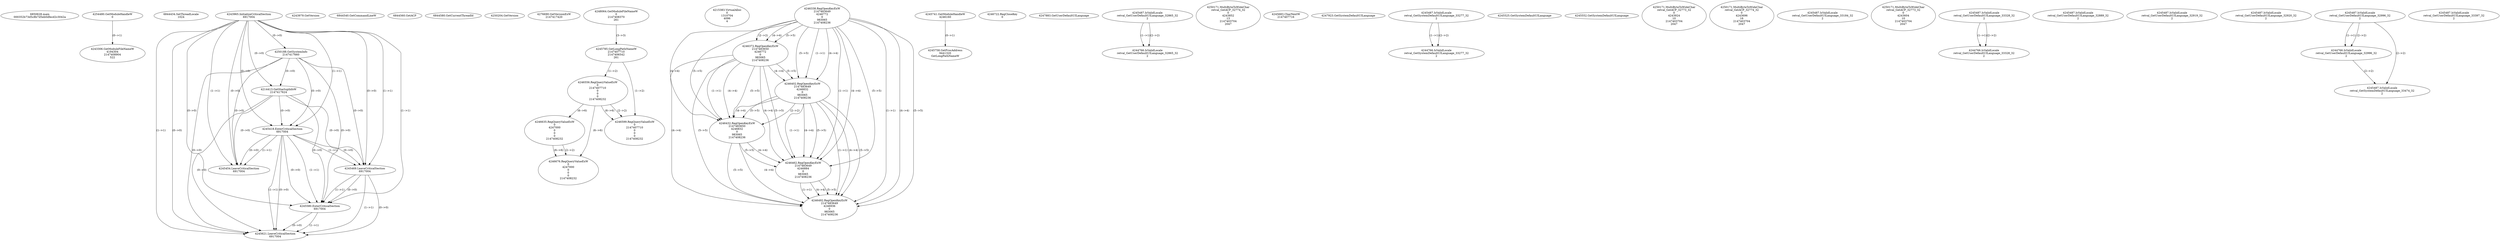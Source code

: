 // Global SCDG with merge call
digraph {
	0 [label="6850628.main
000352b73d5c8b7d5eb0dfecd2c3042a"]
	1 [label="4254480.GetModuleHandleW
0"]
	2 [label="6844434.SetThreadLocale
1024"]
	3 [label="4243965.InitializeCriticalSection
6917004"]
	4 [label="4243979.GetVersion
"]
	5 [label="4250188.GetSystemInfo
2147417660"]
	3 -> 5 [label="(0-->0)"]
	6 [label="6844540.GetCommandLineW
"]
	7 [label="4214413.GetStartupInfoW
2147417624"]
	3 -> 7 [label="(0-->0)"]
	5 -> 7 [label="(0-->0)"]
	8 [label="6844560.GetACP
"]
	9 [label="6844580.GetCurrentThreadId
"]
	10 [label="4250204.GetVersion
"]
	11 [label="4276690.GetVersionExW
2147417420"]
	12 [label="4243306.GetModuleFileNameW
4194304
2147408904
522"]
	1 -> 12 [label="(0-->1)"]
	13 [label="4248064.GetModuleFileNameW
0
2147408370
261"]
	14 [label="4215383.VirtualAlloc
0
1310704
4096
4"]
	15 [label="4246338.RegOpenKeyExW
2147483649
4246772
0
983065
2147408236"]
	16 [label="4246372.RegOpenKeyExW
2147483650
4246772
0
983065
2147408236"]
	15 -> 16 [label="(2-->2)"]
	15 -> 16 [label="(4-->4)"]
	15 -> 16 [label="(5-->5)"]
	17 [label="4246402.RegOpenKeyExW
2147483649
4246832
0
983065
2147408236"]
	15 -> 17 [label="(1-->1)"]
	15 -> 17 [label="(4-->4)"]
	16 -> 17 [label="(4-->4)"]
	15 -> 17 [label="(5-->5)"]
	16 -> 17 [label="(5-->5)"]
	18 [label="4246432.RegOpenKeyExW
2147483650
4246832
0
983065
2147408236"]
	16 -> 18 [label="(1-->1)"]
	17 -> 18 [label="(2-->2)"]
	15 -> 18 [label="(4-->4)"]
	16 -> 18 [label="(4-->4)"]
	17 -> 18 [label="(4-->4)"]
	15 -> 18 [label="(5-->5)"]
	16 -> 18 [label="(5-->5)"]
	17 -> 18 [label="(5-->5)"]
	19 [label="4245741.GetModuleHandleW
4246160"]
	20 [label="4245758.GetProcAddress
9441320
GetLongPathNameW"]
	19 -> 20 [label="(0-->1)"]
	21 [label="4245785.GetLongPathNameW
2147407710
2147406542
261"]
	13 -> 21 [label="(3-->3)"]
	22 [label="4246556.RegQueryValueExW
0
2147407710
0
0
0
2147408232"]
	21 -> 22 [label="(1-->2)"]
	23 [label="4246599.RegQueryValueExW
0
2147407710
0
0
0
2147408232"]
	21 -> 23 [label="(1-->2)"]
	22 -> 23 [label="(2-->2)"]
	22 -> 23 [label="(6-->6)"]
	24 [label="4246722.RegCloseKey
0"]
	25 [label="4247883.GetUserDefaultUILanguage
"]
	26 [label="4245418.EnterCriticalSection
6917004"]
	3 -> 26 [label="(1-->1)"]
	3 -> 26 [label="(0-->0)"]
	5 -> 26 [label="(0-->0)"]
	7 -> 26 [label="(0-->0)"]
	27 [label="4245469.LeaveCriticalSection
6917004"]
	3 -> 27 [label="(1-->1)"]
	26 -> 27 [label="(1-->1)"]
	3 -> 27 [label="(0-->0)"]
	5 -> 27 [label="(0-->0)"]
	7 -> 27 [label="(0-->0)"]
	26 -> 27 [label="(0-->0)"]
	28 [label="4245487.IsValidLocale
retval_GetUserDefaultUILanguage_32865_32
2"]
	29 [label="4250171.MultiByteToWideChar
retval_GetACP_32774_32
0
4243852
13
2147403704
2047"]
	30 [label="4245683.CharNextW
2147407716"]
	31 [label="4246635.RegQueryValueExW
0
4247000
0
0
0
2147408232"]
	22 -> 31 [label="(6-->6)"]
	32 [label="4245454.LeaveCriticalSection
6917004"]
	3 -> 32 [label="(1-->1)"]
	26 -> 32 [label="(1-->1)"]
	3 -> 32 [label="(0-->0)"]
	5 -> 32 [label="(0-->0)"]
	7 -> 32 [label="(0-->0)"]
	26 -> 32 [label="(0-->0)"]
	33 [label="4247923.GetSystemDefaultUILanguage
"]
	34 [label="4245487.IsValidLocale
retval_GetSystemDefaultUILanguage_33277_32
2"]
	35 [label="4244766.IsValidLocale
retval_GetSystemDefaultUILanguage_33277_32
2"]
	34 -> 35 [label="(1-->1)"]
	34 -> 35 [label="(2-->2)"]
	36 [label="4245525.GetSystemDefaultUILanguage
"]
	37 [label="4245552.GetSystemDefaultUILanguage
"]
	38 [label="4250171.MultiByteToWideChar
retval_GetACP_32773_32
0
4243924
10
2147403704
2047"]
	39 [label="4250171.MultiByteToWideChar
retval_GetACP_32774_32
0
4243696
16
2147403704
2047"]
	40 [label="4245487.IsValidLocale
retval_GetUserDefaultUILanguage_33184_32
2"]
	41 [label="4250171.MultiByteToWideChar
retval_GetACP_32773_32
0
4243604
10
2147403704
2047"]
	42 [label="4246676.RegQueryValueExW
0
4247000
0
0
0
2147408232"]
	31 -> 42 [label="(2-->2)"]
	22 -> 42 [label="(6-->6)"]
	31 -> 42 [label="(6-->6)"]
	43 [label="4245487.IsValidLocale
retval_GetUserDefaultUILanguage_33328_32
2"]
	44 [label="4244766.IsValidLocale
retval_GetUserDefaultUILanguage_33328_32
2"]
	43 -> 44 [label="(1-->1)"]
	43 -> 44 [label="(2-->2)"]
	45 [label="4245487.IsValidLocale
retval_GetUserDefaultUILanguage_32889_32
2"]
	46 [label="4244766.IsValidLocale
retval_GetUserDefaultUILanguage_32865_32
2"]
	28 -> 46 [label="(1-->1)"]
	28 -> 46 [label="(2-->2)"]
	47 [label="4245487.IsValidLocale
retval_GetUserDefaultUILanguage_32919_32
2"]
	48 [label="4246462.RegOpenKeyExW
2147483649
4246884
0
983065
2147408236"]
	15 -> 48 [label="(1-->1)"]
	17 -> 48 [label="(1-->1)"]
	15 -> 48 [label="(4-->4)"]
	16 -> 48 [label="(4-->4)"]
	17 -> 48 [label="(4-->4)"]
	18 -> 48 [label="(4-->4)"]
	15 -> 48 [label="(5-->5)"]
	16 -> 48 [label="(5-->5)"]
	17 -> 48 [label="(5-->5)"]
	18 -> 48 [label="(5-->5)"]
	49 [label="4246492.RegOpenKeyExW
2147483649
4246936
0
983065
2147408236"]
	15 -> 49 [label="(1-->1)"]
	17 -> 49 [label="(1-->1)"]
	48 -> 49 [label="(1-->1)"]
	15 -> 49 [label="(4-->4)"]
	16 -> 49 [label="(4-->4)"]
	17 -> 49 [label="(4-->4)"]
	18 -> 49 [label="(4-->4)"]
	48 -> 49 [label="(4-->4)"]
	15 -> 49 [label="(5-->5)"]
	16 -> 49 [label="(5-->5)"]
	17 -> 49 [label="(5-->5)"]
	18 -> 49 [label="(5-->5)"]
	48 -> 49 [label="(5-->5)"]
	50 [label="4245487.IsValidLocale
retval_GetUserDefaultUILanguage_32920_32
2"]
	51 [label="4245487.IsValidLocale
retval_GetUserDefaultUILanguage_32996_32
2"]
	52 [label="4244766.IsValidLocale
retval_GetUserDefaultUILanguage_32996_32
2"]
	51 -> 52 [label="(1-->1)"]
	51 -> 52 [label="(2-->2)"]
	53 [label="4245580.EnterCriticalSection
6917004"]
	3 -> 53 [label="(1-->1)"]
	26 -> 53 [label="(1-->1)"]
	27 -> 53 [label="(1-->1)"]
	3 -> 53 [label="(0-->0)"]
	5 -> 53 [label="(0-->0)"]
	7 -> 53 [label="(0-->0)"]
	26 -> 53 [label="(0-->0)"]
	27 -> 53 [label="(0-->0)"]
	54 [label="4245621.LeaveCriticalSection
6917004"]
	3 -> 54 [label="(1-->1)"]
	26 -> 54 [label="(1-->1)"]
	27 -> 54 [label="(1-->1)"]
	53 -> 54 [label="(1-->1)"]
	3 -> 54 [label="(0-->0)"]
	5 -> 54 [label="(0-->0)"]
	7 -> 54 [label="(0-->0)"]
	26 -> 54 [label="(0-->0)"]
	27 -> 54 [label="(0-->0)"]
	53 -> 54 [label="(0-->0)"]
	55 [label="4245487.IsValidLocale
retval_GetSystemDefaultUILanguage_33474_32
2"]
	51 -> 55 [label="(2-->2)"]
	52 -> 55 [label="(2-->2)"]
	56 [label="4245487.IsValidLocale
retval_GetUserDefaultUILanguage_33397_32
2"]
}
